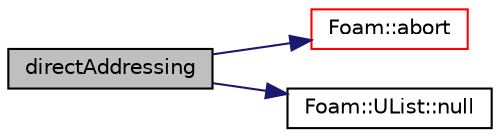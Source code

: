 digraph "directAddressing"
{
  bgcolor="transparent";
  edge [fontname="Helvetica",fontsize="10",labelfontname="Helvetica",labelfontsize="10"];
  node [fontname="Helvetica",fontsize="10",shape=record];
  rankdir="LR";
  Node128 [label="directAddressing",height=0.2,width=0.4,color="black", fillcolor="grey75", style="filled", fontcolor="black"];
  Node128 -> Node129 [color="midnightblue",fontsize="10",style="solid",fontname="Helvetica"];
  Node129 [label="Foam::abort",height=0.2,width=0.4,color="red",URL="$a21851.html#a447107a607d03e417307c203fa5fb44b"];
  Node128 -> Node174 [color="midnightblue",fontsize="10",style="solid",fontname="Helvetica"];
  Node174 [label="Foam::UList::null",height=0.2,width=0.4,color="black",URL="$a26837.html#a2e7322c7c1635b690832e63c56dde258",tooltip="Return a null UList. "];
}
